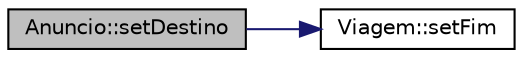 digraph "Anuncio::setDestino"
{
  edge [fontname="Helvetica",fontsize="10",labelfontname="Helvetica",labelfontsize="10"];
  node [fontname="Helvetica",fontsize="10",shape=record];
  rankdir="LR";
  Node1 [label="Anuncio::setDestino",height=0.2,width=0.4,color="black", fillcolor="grey75", style="filled", fontcolor="black"];
  Node1 -> Node2 [color="midnightblue",fontsize="10",style="solid",fontname="Helvetica"];
  Node2 [label="Viagem::setFim",height=0.2,width=0.4,color="black", fillcolor="white", style="filled",URL="$class_viagem.html#a6adcbdb92a4470979538f9566f718ff4"];
}
